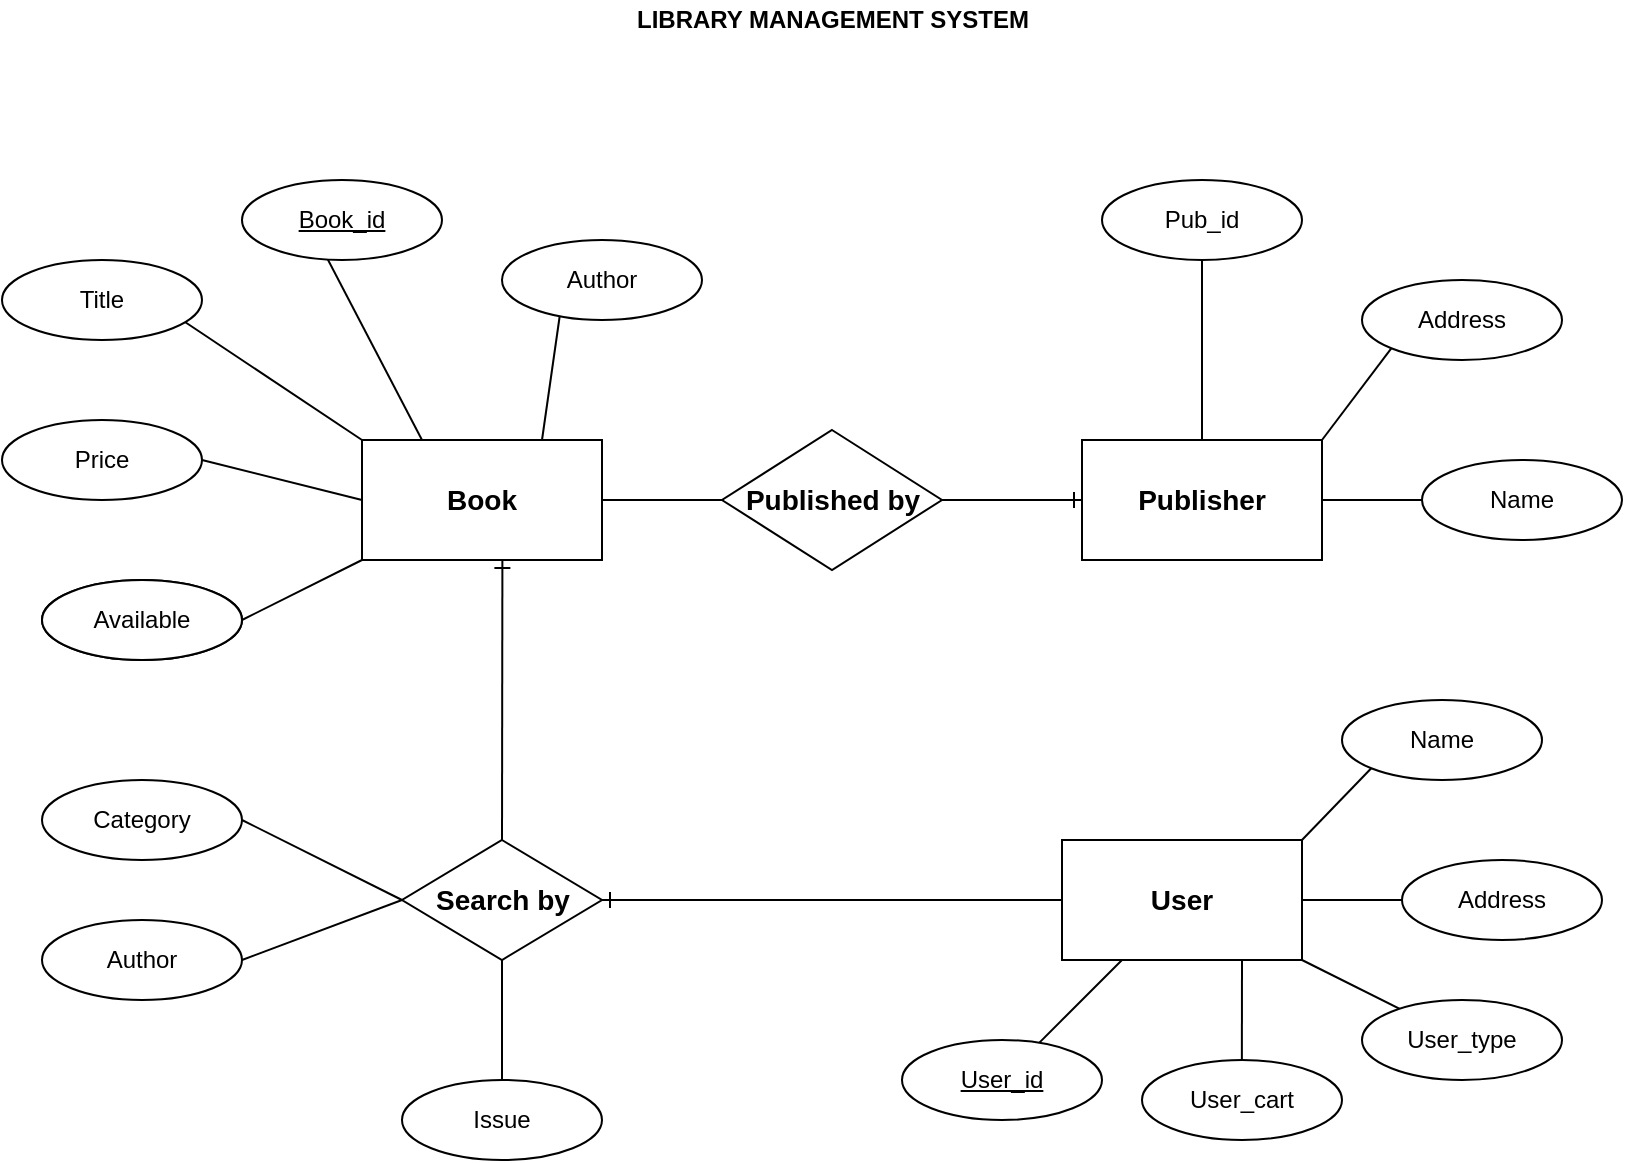 <mxfile version="13.5.8" type="device"><diagram id="R2lEEEUBdFMjLlhIrx00" name="Page-1"><mxGraphModel dx="1221" dy="587" grid="1" gridSize="10" guides="1" tooltips="1" connect="1" arrows="1" fold="1" page="1" pageScale="1" pageWidth="850" pageHeight="1100" math="0" shadow="0" extFonts="Permanent Marker^https://fonts.googleapis.com/css?family=Permanent+Marker"><root><mxCell id="0"/><mxCell id="1" parent="0"/><mxCell id="4lKmkcsHqkeMxxfmrhHu-1" value="" style="rounded=0;whiteSpace=wrap;html=1;" parent="1" vertex="1"><mxGeometry x="210" y="250" width="120" height="60" as="geometry"/></mxCell><mxCell id="4lKmkcsHqkeMxxfmrhHu-8" style="rounded=0;orthogonalLoop=1;jettySize=auto;html=1;exitX=0;exitY=0;exitDx=0;exitDy=0;endArrow=none;endFill=0;" parent="1" source="8rfUfWZUDVvQJs0H_3LL-1" edge="1"><mxGeometry relative="1" as="geometry"><mxPoint x="120" y="190" as="targetPoint"/></mxGeometry></mxCell><mxCell id="4lKmkcsHqkeMxxfmrhHu-9" style="edgeStyle=none;rounded=0;orthogonalLoop=1;jettySize=auto;html=1;exitX=0;exitY=0.5;exitDx=0;exitDy=0;entryX=1;entryY=0.5;entryDx=0;entryDy=0;endArrow=none;endFill=0;" parent="1" source="8rfUfWZUDVvQJs0H_3LL-1" target="8rfUfWZUDVvQJs0H_3LL-4" edge="1"><mxGeometry relative="1" as="geometry"/></mxCell><mxCell id="4lKmkcsHqkeMxxfmrhHu-10" style="edgeStyle=none;rounded=0;orthogonalLoop=1;jettySize=auto;html=1;exitX=0;exitY=1;exitDx=0;exitDy=0;entryX=1;entryY=0.5;entryDx=0;entryDy=0;endArrow=none;endFill=0;" parent="1" source="8rfUfWZUDVvQJs0H_3LL-1" target="8rfUfWZUDVvQJs0H_3LL-2" edge="1"><mxGeometry relative="1" as="geometry"/></mxCell><mxCell id="4lKmkcsHqkeMxxfmrhHu-11" style="edgeStyle=none;rounded=0;orthogonalLoop=1;jettySize=auto;html=1;exitX=0.25;exitY=0;exitDx=0;exitDy=0;entryX=0.4;entryY=0.854;entryDx=0;entryDy=0;endArrow=none;endFill=0;entryPerimeter=0;" parent="1" source="8rfUfWZUDVvQJs0H_3LL-1" target="4lKmkcsHqkeMxxfmrhHu-6" edge="1"><mxGeometry relative="1" as="geometry"/></mxCell><mxCell id="4lKmkcsHqkeMxxfmrhHu-12" style="edgeStyle=none;rounded=0;orthogonalLoop=1;jettySize=auto;html=1;exitX=0.75;exitY=0;exitDx=0;exitDy=0;entryX=0.3;entryY=0.75;entryDx=0;entryDy=0;entryPerimeter=0;endArrow=none;endFill=0;" parent="1" source="8rfUfWZUDVvQJs0H_3LL-1" target="4lKmkcsHqkeMxxfmrhHu-5" edge="1"><mxGeometry relative="1" as="geometry"/></mxCell><mxCell id="4lKmkcsHqkeMxxfmrhHu-22" style="edgeStyle=none;rounded=0;orthogonalLoop=1;jettySize=auto;html=1;exitX=1;exitY=0.5;exitDx=0;exitDy=0;endArrow=none;endFill=0;" parent="1" source="8rfUfWZUDVvQJs0H_3LL-1" target="4lKmkcsHqkeMxxfmrhHu-21" edge="1"><mxGeometry relative="1" as="geometry"/></mxCell><mxCell id="8rfUfWZUDVvQJs0H_3LL-1" value="Book" style="rounded=0;whiteSpace=wrap;html=1;fontStyle=1;fontSize=14;" parent="1" vertex="1"><mxGeometry x="210" y="250" width="120" height="60" as="geometry"/></mxCell><mxCell id="4lKmkcsHqkeMxxfmrhHu-2" value="Attribute" style="ellipse;whiteSpace=wrap;html=1;align=center;" parent="1" vertex="1"><mxGeometry x="50" y="320" width="100" height="40" as="geometry"/></mxCell><mxCell id="8rfUfWZUDVvQJs0H_3LL-2" value="Available" style="ellipse;whiteSpace=wrap;html=1;align=center;" parent="1" vertex="1"><mxGeometry x="50" y="320" width="100" height="40" as="geometry"/></mxCell><mxCell id="8rfUfWZUDVvQJs0H_3LL-3" value="Title" style="ellipse;whiteSpace=wrap;html=1;align=center;" parent="1" vertex="1"><mxGeometry x="30" y="160" width="100" height="40" as="geometry"/></mxCell><mxCell id="8rfUfWZUDVvQJs0H_3LL-4" value="Price" style="ellipse;whiteSpace=wrap;html=1;align=center;" parent="1" vertex="1"><mxGeometry x="30" y="240" width="100" height="40" as="geometry"/></mxCell><mxCell id="4lKmkcsHqkeMxxfmrhHu-5" value="Author" style="ellipse;whiteSpace=wrap;html=1;align=center;" parent="1" vertex="1"><mxGeometry x="280" y="150" width="100" height="40" as="geometry"/></mxCell><object label="Book_id" pk="book_id" id="4lKmkcsHqkeMxxfmrhHu-6"><mxCell style="ellipse;whiteSpace=wrap;html=1;align=center;fontStyle=4;verticalAlign=middle;labelBackgroundColor=none;" parent="1" vertex="1"><mxGeometry x="150" y="120" width="100" height="40" as="geometry"/></mxCell></object><mxCell id="4lKmkcsHqkeMxxfmrhHu-20" style="edgeStyle=none;rounded=0;orthogonalLoop=1;jettySize=auto;html=1;exitX=0.5;exitY=1;exitDx=0;exitDy=0;endArrow=none;endFill=0;" parent="1" source="4lKmkcsHqkeMxxfmrhHu-13" target="4lKmkcsHqkeMxxfmrhHu-19" edge="1"><mxGeometry relative="1" as="geometry"/></mxCell><mxCell id="dWiBjgGEFLsYI1jHMovy-11" style="edgeStyle=none;rounded=0;orthogonalLoop=1;jettySize=auto;html=1;exitX=0.5;exitY=0;exitDx=0;exitDy=0;entryX=0.585;entryY=1;entryDx=0;entryDy=0;entryPerimeter=0;endArrow=ERone;endFill=0;fontSize=14;" edge="1" parent="1" source="4lKmkcsHqkeMxxfmrhHu-13" target="8rfUfWZUDVvQJs0H_3LL-1"><mxGeometry relative="1" as="geometry"/></mxCell><mxCell id="4lKmkcsHqkeMxxfmrhHu-13" value="Search by" style="shape=rhombus;html=1;dashed=0;whitespace=wrap;perimeter=rhombusPerimeter;labelBackgroundColor=none;fontStyle=1;fontSize=14;" parent="1" vertex="1"><mxGeometry x="230" y="450" width="100" height="60" as="geometry"/></mxCell><mxCell id="4lKmkcsHqkeMxxfmrhHu-18" style="edgeStyle=none;rounded=0;orthogonalLoop=1;jettySize=auto;html=1;exitX=1;exitY=0.5;exitDx=0;exitDy=0;endArrow=none;endFill=0;" parent="1" source="4lKmkcsHqkeMxxfmrhHu-15" edge="1"><mxGeometry relative="1" as="geometry"><mxPoint x="230" y="480" as="targetPoint"/></mxGeometry></mxCell><mxCell id="4lKmkcsHqkeMxxfmrhHu-15" value="Author" style="ellipse;whiteSpace=wrap;html=1;align=center;labelBackgroundColor=none;" parent="1" vertex="1"><mxGeometry x="50" y="490" width="100" height="40" as="geometry"/></mxCell><mxCell id="4lKmkcsHqkeMxxfmrhHu-17" style="edgeStyle=none;rounded=0;orthogonalLoop=1;jettySize=auto;html=1;exitX=1;exitY=0.5;exitDx=0;exitDy=0;entryX=0;entryY=0.5;entryDx=0;entryDy=0;endArrow=none;endFill=0;" parent="1" source="4lKmkcsHqkeMxxfmrhHu-16" target="4lKmkcsHqkeMxxfmrhHu-13" edge="1"><mxGeometry relative="1" as="geometry"/></mxCell><mxCell id="4lKmkcsHqkeMxxfmrhHu-16" value="Category" style="ellipse;whiteSpace=wrap;html=1;align=center;labelBackgroundColor=none;" parent="1" vertex="1"><mxGeometry x="50" y="420" width="100" height="40" as="geometry"/></mxCell><mxCell id="4lKmkcsHqkeMxxfmrhHu-19" value="Issue" style="ellipse;whiteSpace=wrap;html=1;align=center;labelBackgroundColor=none;" parent="1" vertex="1"><mxGeometry x="230" y="570" width="100" height="40" as="geometry"/></mxCell><mxCell id="dWiBjgGEFLsYI1jHMovy-13" style="edgeStyle=none;rounded=0;orthogonalLoop=1;jettySize=auto;html=1;exitX=1;exitY=0.5;exitDx=0;exitDy=0;entryX=0;entryY=0.5;entryDx=0;entryDy=0;endArrow=ERone;endFill=0;fontSize=14;" edge="1" parent="1" source="4lKmkcsHqkeMxxfmrhHu-21" target="4lKmkcsHqkeMxxfmrhHu-23"><mxGeometry relative="1" as="geometry"/></mxCell><mxCell id="4lKmkcsHqkeMxxfmrhHu-21" value="Published by" style="shape=rhombus;html=1;dashed=0;whitespace=wrap;perimeter=rhombusPerimeter;labelBackgroundColor=none;fontStyle=1;fontSize=14;" parent="1" vertex="1"><mxGeometry x="390" y="245" width="110" height="70" as="geometry"/></mxCell><mxCell id="4lKmkcsHqkeMxxfmrhHu-30" style="edgeStyle=none;rounded=0;orthogonalLoop=1;jettySize=auto;html=1;exitX=1;exitY=0.5;exitDx=0;exitDy=0;endArrow=none;endFill=0;" parent="1" source="4lKmkcsHqkeMxxfmrhHu-23" target="4lKmkcsHqkeMxxfmrhHu-25" edge="1"><mxGeometry relative="1" as="geometry"/></mxCell><mxCell id="4lKmkcsHqkeMxxfmrhHu-23" value="Publisher" style="rounded=0;whiteSpace=wrap;html=1;fontStyle=1;fontSize=14;" parent="1" vertex="1"><mxGeometry x="570" y="250" width="120" height="60" as="geometry"/></mxCell><mxCell id="4lKmkcsHqkeMxxfmrhHu-25" value="Name" style="ellipse;whiteSpace=wrap;html=1;align=center;" parent="1" vertex="1"><mxGeometry x="740" y="260" width="100" height="40" as="geometry"/></mxCell><mxCell id="4lKmkcsHqkeMxxfmrhHu-29" style="edgeStyle=none;rounded=0;orthogonalLoop=1;jettySize=auto;html=1;exitX=0;exitY=1;exitDx=0;exitDy=0;entryX=1;entryY=0;entryDx=0;entryDy=0;endArrow=none;endFill=0;" parent="1" source="4lKmkcsHqkeMxxfmrhHu-26" target="4lKmkcsHqkeMxxfmrhHu-23" edge="1"><mxGeometry relative="1" as="geometry"/></mxCell><mxCell id="4lKmkcsHqkeMxxfmrhHu-26" value="Address" style="ellipse;whiteSpace=wrap;html=1;align=center;" parent="1" vertex="1"><mxGeometry x="710" y="170" width="100" height="40" as="geometry"/></mxCell><mxCell id="4lKmkcsHqkeMxxfmrhHu-28" style="edgeStyle=none;rounded=0;orthogonalLoop=1;jettySize=auto;html=1;exitX=0.5;exitY=1;exitDx=0;exitDy=0;endArrow=none;endFill=0;" parent="1" source="4lKmkcsHqkeMxxfmrhHu-27" target="4lKmkcsHqkeMxxfmrhHu-23" edge="1"><mxGeometry relative="1" as="geometry"/></mxCell><mxCell id="4lKmkcsHqkeMxxfmrhHu-27" value="Pub_id" style="ellipse;whiteSpace=wrap;html=1;align=center;" parent="1" vertex="1"><mxGeometry x="580" y="120" width="100" height="40" as="geometry"/></mxCell><mxCell id="4lKmkcsHqkeMxxfmrhHu-40" style="edgeStyle=none;rounded=0;orthogonalLoop=1;jettySize=auto;html=1;exitX=1;exitY=0.5;exitDx=0;exitDy=0;endArrow=none;endFill=0;" parent="1" source="4lKmkcsHqkeMxxfmrhHu-41" target="4lKmkcsHqkeMxxfmrhHu-42" edge="1"><mxGeometry relative="1" as="geometry"/></mxCell><mxCell id="4lKmkcsHqkeMxxfmrhHu-50" style="edgeStyle=none;rounded=0;orthogonalLoop=1;jettySize=auto;html=1;exitX=1;exitY=1;exitDx=0;exitDy=0;entryX=0.3;entryY=0.25;entryDx=0;entryDy=0;entryPerimeter=0;endArrow=none;endFill=0;" parent="1" source="4lKmkcsHqkeMxxfmrhHu-41" target="4lKmkcsHqkeMxxfmrhHu-48" edge="1"><mxGeometry relative="1" as="geometry"/></mxCell><mxCell id="4lKmkcsHqkeMxxfmrhHu-52" style="edgeStyle=none;rounded=0;orthogonalLoop=1;jettySize=auto;html=1;exitX=0.25;exitY=1;exitDx=0;exitDy=0;endArrow=none;endFill=0;" parent="1" source="4lKmkcsHqkeMxxfmrhHu-41" target="4lKmkcsHqkeMxxfmrhHu-51" edge="1"><mxGeometry relative="1" as="geometry"/></mxCell><mxCell id="4lKmkcsHqkeMxxfmrhHu-53" style="edgeStyle=none;rounded=0;orthogonalLoop=1;jettySize=auto;html=1;exitX=0.75;exitY=1;exitDx=0;exitDy=0;entryX=0.499;entryY=0.5;entryDx=0;entryDy=0;entryPerimeter=0;endArrow=none;endFill=0;" parent="1" source="4lKmkcsHqkeMxxfmrhHu-41" target="4lKmkcsHqkeMxxfmrhHu-49" edge="1"><mxGeometry relative="1" as="geometry"/></mxCell><mxCell id="dWiBjgGEFLsYI1jHMovy-12" style="edgeStyle=none;rounded=0;orthogonalLoop=1;jettySize=auto;html=1;exitX=0;exitY=0.5;exitDx=0;exitDy=0;entryX=1;entryY=0.5;entryDx=0;entryDy=0;endArrow=ERone;endFill=0;fontSize=14;" edge="1" parent="1" source="4lKmkcsHqkeMxxfmrhHu-41" target="4lKmkcsHqkeMxxfmrhHu-13"><mxGeometry relative="1" as="geometry"/></mxCell><mxCell id="4lKmkcsHqkeMxxfmrhHu-41" value="User" style="rounded=0;whiteSpace=wrap;html=1;fontStyle=1;fontSize=14;" parent="1" vertex="1"><mxGeometry x="560" y="450" width="120" height="60" as="geometry"/></mxCell><mxCell id="4lKmkcsHqkeMxxfmrhHu-42" value="Address" style="ellipse;whiteSpace=wrap;html=1;align=center;" parent="1" vertex="1"><mxGeometry x="730" y="460" width="100" height="40" as="geometry"/></mxCell><mxCell id="4lKmkcsHqkeMxxfmrhHu-43" style="edgeStyle=none;rounded=0;orthogonalLoop=1;jettySize=auto;html=1;exitX=0;exitY=1;exitDx=0;exitDy=0;entryX=1;entryY=0;entryDx=0;entryDy=0;endArrow=none;endFill=0;" parent="1" source="4lKmkcsHqkeMxxfmrhHu-44" target="4lKmkcsHqkeMxxfmrhHu-41" edge="1"><mxGeometry relative="1" as="geometry"/></mxCell><mxCell id="4lKmkcsHqkeMxxfmrhHu-44" value="Name" style="ellipse;whiteSpace=wrap;html=1;align=center;" parent="1" vertex="1"><mxGeometry x="700" y="380" width="100" height="40" as="geometry"/></mxCell><mxCell id="4lKmkcsHqkeMxxfmrhHu-48" value="User_type" style="ellipse;whiteSpace=wrap;html=1;align=center;" parent="1" vertex="1"><mxGeometry x="710" y="530" width="100" height="40" as="geometry"/></mxCell><mxCell id="4lKmkcsHqkeMxxfmrhHu-49" value="User_cart" style="ellipse;whiteSpace=wrap;html=1;align=center;" parent="1" vertex="1"><mxGeometry x="600" y="560" width="100" height="40" as="geometry"/></mxCell><mxCell id="4lKmkcsHqkeMxxfmrhHu-51" value="User_id" style="ellipse;whiteSpace=wrap;html=1;align=center;fontStyle=4" parent="1" vertex="1"><mxGeometry x="480" y="550" width="100" height="40" as="geometry"/></mxCell><mxCell id="dWiBjgGEFLsYI1jHMovy-8" value="LIBRARY MANAGEMENT SYSTEM" style="text;html=1;align=center;verticalAlign=middle;resizable=0;points=[];autosize=1;fontStyle=1" vertex="1" parent="1"><mxGeometry x="340" y="30" width="210" height="20" as="geometry"/></mxCell></root></mxGraphModel></diagram></mxfile>